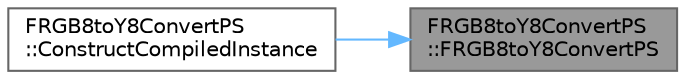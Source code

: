digraph "FRGB8toY8ConvertPS::FRGB8toY8ConvertPS"
{
 // INTERACTIVE_SVG=YES
 // LATEX_PDF_SIZE
  bgcolor="transparent";
  edge [fontname=Helvetica,fontsize=10,labelfontname=Helvetica,labelfontsize=10];
  node [fontname=Helvetica,fontsize=10,shape=box,height=0.2,width=0.4];
  rankdir="RL";
  Node1 [id="Node000001",label="FRGB8toY8ConvertPS\l::FRGB8toY8ConvertPS",height=0.2,width=0.4,color="gray40", fillcolor="grey60", style="filled", fontcolor="black",tooltip=" "];
  Node1 -> Node2 [id="edge1_Node000001_Node000002",dir="back",color="steelblue1",style="solid",tooltip=" "];
  Node2 [id="Node000002",label="FRGB8toY8ConvertPS\l::ConstructCompiledInstance",height=0.2,width=0.4,color="grey40", fillcolor="white", style="filled",URL="$d8/d78/classFRGB8toY8ConvertPS.html#a4609ec805f388b08ea73d6431eee93ab",tooltip=" "];
}

